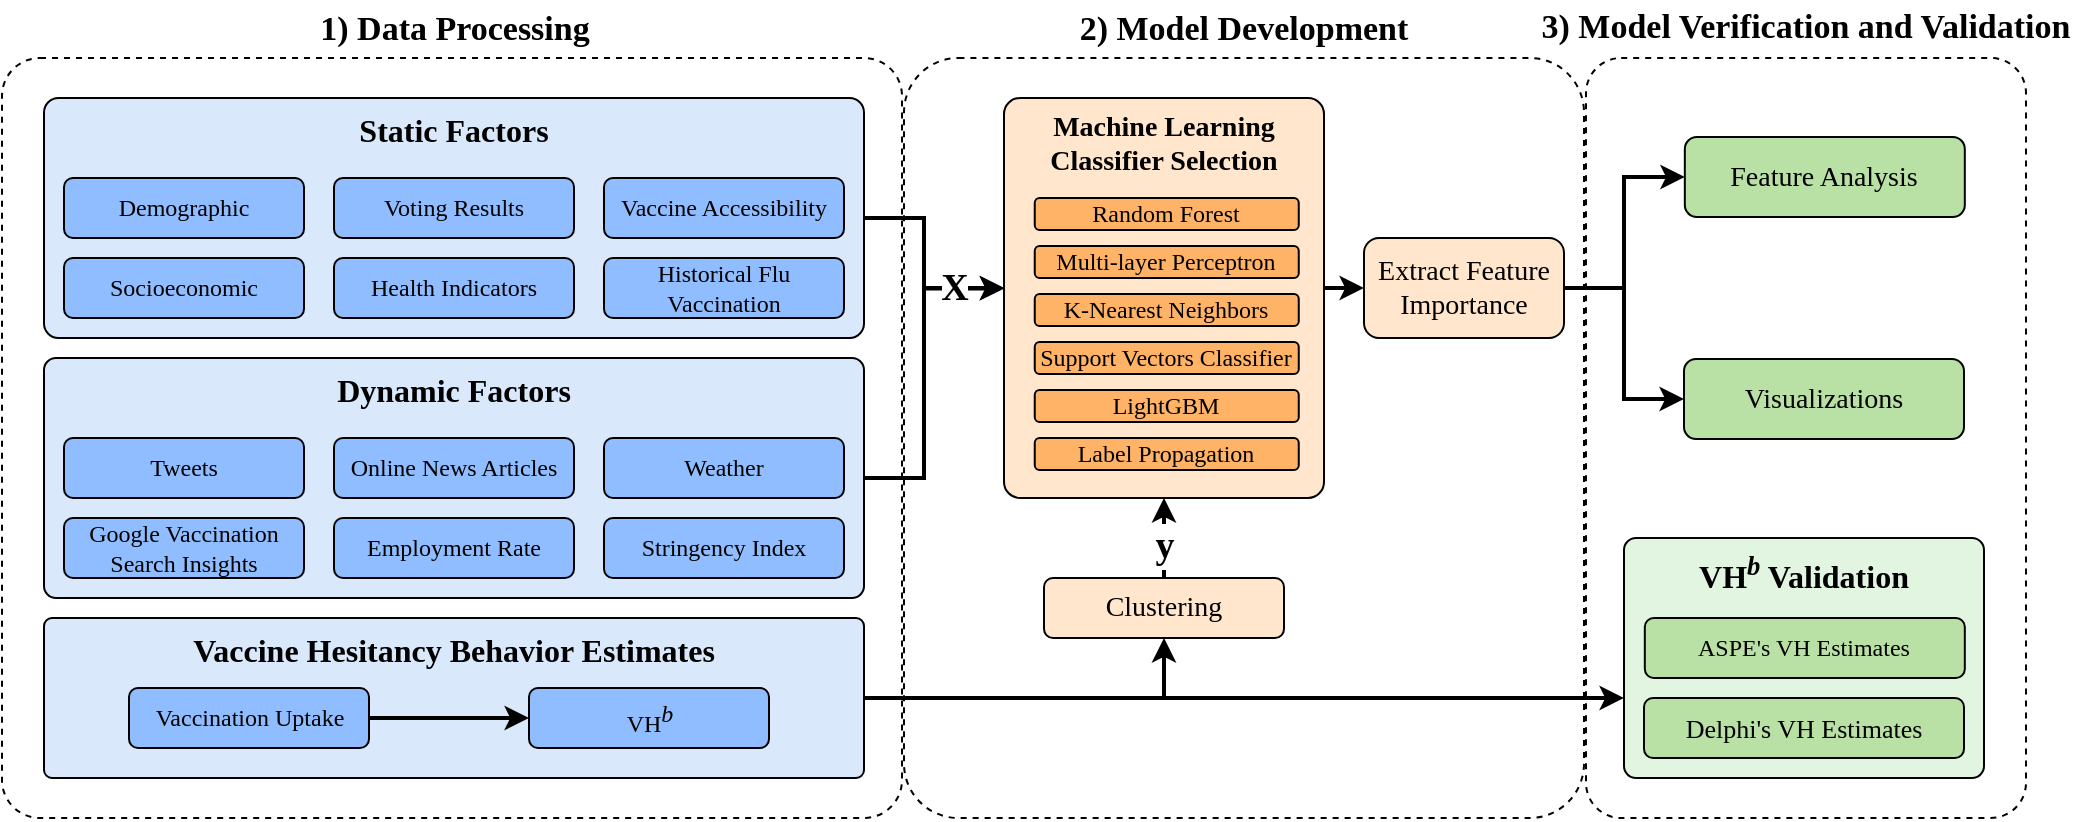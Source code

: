 <mxfile version="20.3.0" type="device"><diagram id="H7O5iNAoxBG7jHRKcD-D" name="Page-1"><mxGraphModel dx="-1202" dy="398" grid="1" gridSize="10" guides="1" tooltips="1" connect="1" arrows="1" fold="1" page="1" pageScale="1" pageWidth="850" pageHeight="1100" math="0" shadow="0"><root><mxCell id="0"/><mxCell id="1" parent="0"/><mxCell id="SxJTWS3MY4IRgiOsQ241-6" value="" style="rounded=1;whiteSpace=wrap;html=1;dashed=1;strokeWidth=1;arcSize=8;fontFamily=Times New Roman;fillColor=none;fontStyle=1" parent="1" vertex="1"><mxGeometry x="2440" y="380" width="340" height="380" as="geometry"/></mxCell><mxCell id="SxJTWS3MY4IRgiOsQ241-4" value="" style="rounded=1;whiteSpace=wrap;html=1;dashed=1;strokeWidth=1;arcSize=5;fontFamily=Times New Roman;labelBackgroundColor=none;fillColor=none;fontStyle=1" parent="1" vertex="1"><mxGeometry x="1989" y="380" width="450" height="380" as="geometry"/></mxCell><mxCell id="SxJTWS3MY4IRgiOsQ241-3" value="" style="rounded=1;whiteSpace=wrap;html=1;dashed=1;strokeWidth=1;arcSize=8;fontFamily=Times New Roman;fillColor=none;shadow=0;glass=0;sketch=0;" parent="1" vertex="1"><mxGeometry x="2781" y="380" width="220" height="380" as="geometry"/></mxCell><mxCell id="IOOkQCj5Oy8Hyc-UVhvU-11" style="edgeStyle=orthogonalEdgeStyle;rounded=0;orthogonalLoop=1;jettySize=auto;html=1;entryX=0;entryY=0.667;entryDx=0;entryDy=0;entryPerimeter=0;strokeWidth=2;fontFamily=Times New Roman;fontColor=default;" edge="1" parent="1" source="SxJTWS3MY4IRgiOsQ241-5" target="SxJTWS3MY4IRgiOsQ241-49"><mxGeometry relative="1" as="geometry"/></mxCell><mxCell id="IOOkQCj5Oy8Hyc-UVhvU-12" style="edgeStyle=orthogonalEdgeStyle;rounded=0;orthogonalLoop=1;jettySize=auto;html=1;exitX=1;exitY=0.5;exitDx=0;exitDy=0;entryX=0.5;entryY=1;entryDx=0;entryDy=0;strokeWidth=2;fontFamily=Times New Roman;fontColor=default;" edge="1" parent="1" source="SxJTWS3MY4IRgiOsQ241-5" target="SxJTWS3MY4IRgiOsQ241-45"><mxGeometry relative="1" as="geometry"/></mxCell><mxCell id="SxJTWS3MY4IRgiOsQ241-5" value="&lt;span style=&quot;font-size: 16px&quot;&gt;&lt;span&gt;Vaccine Hesitancy Behavior Estimates&lt;/span&gt;&lt;/span&gt;" style="rounded=1;whiteSpace=wrap;html=1;fontFamily=Times New Roman;verticalAlign=top;arcSize=5;fillColor=#dae8fc;strokeColor=#000000;fontStyle=1;shadow=0;" parent="1" vertex="1"><mxGeometry x="2010" y="660" width="410" height="80" as="geometry"/></mxCell><mxCell id="NqUTLbscnJ17xkL1cB08-13" style="edgeStyle=orthogonalEdgeStyle;rounded=0;orthogonalLoop=1;jettySize=auto;html=1;entryX=0;entryY=0.5;entryDx=0;entryDy=0;fontFamily=Times New Roman;fontSize=19;strokeWidth=2;fontStyle=1" parent="1" source="SxJTWS3MY4IRgiOsQ241-12" target="SxJTWS3MY4IRgiOsQ241-21" edge="1"><mxGeometry relative="1" as="geometry"/></mxCell><mxCell id="SxJTWS3MY4IRgiOsQ241-12" value="Vaccination Uptake" style="rounded=1;whiteSpace=wrap;html=1;fontFamily=Times New Roman;sketch=0;fillColor=#8FBDFF;fontStyle=0" parent="1" vertex="1"><mxGeometry x="2052.5" y="695" width="120" height="30" as="geometry"/></mxCell><mxCell id="SxJTWS3MY4IRgiOsQ241-21" value="&lt;span style=&quot;font-size: 12px;&quot;&gt;VH&lt;sup style=&quot;font-size: 12px;&quot;&gt;&lt;i style=&quot;font-size: 12px;&quot;&gt;b&lt;/i&gt;&lt;/sup&gt;&lt;/span&gt;" style="rounded=1;whiteSpace=wrap;html=1;fontFamily=Times New Roman;fontStyle=0;fontSize=12;fillColor=#8FBDFF;shadow=0;" parent="1" vertex="1"><mxGeometry x="2252.5" y="695" width="120" height="30" as="geometry"/></mxCell><mxCell id="NqUTLbscnJ17xkL1cB08-17" style="edgeStyle=orthogonalEdgeStyle;rounded=0;orthogonalLoop=1;jettySize=auto;html=1;entryX=0.001;entryY=0.476;entryDx=0;entryDy=0;fontFamily=Times New Roman;fontSize=19;strokeWidth=2;fontStyle=1;entryPerimeter=0;strokeColor=default;" parent="1" source="SxJTWS3MY4IRgiOsQ241-23" target="SxJTWS3MY4IRgiOsQ241-41" edge="1"><mxGeometry relative="1" as="geometry"><Array as="points"><mxPoint x="2450" y="460"/><mxPoint x="2450" y="495"/></Array></mxGeometry></mxCell><mxCell id="SxJTWS3MY4IRgiOsQ241-23" value="&lt;font style=&quot;font-size: 16px&quot;&gt;&lt;span&gt;Static Factors&lt;/span&gt;&lt;/font&gt;" style="rounded=1;whiteSpace=wrap;html=1;fontFamily=Times New Roman;verticalAlign=top;arcSize=6;fillColor=#dae8fc;strokeColor=#000000;fontStyle=1;shadow=0;" parent="1" vertex="1"><mxGeometry x="2010" y="400" width="410" height="120" as="geometry"/></mxCell><mxCell id="SxJTWS3MY4IRgiOsQ241-25" value="Demographic" style="rounded=1;whiteSpace=wrap;html=1;fontFamily=Times New Roman;sketch=0;fillColor=#8FBDFF;fontStyle=0" parent="1" vertex="1"><mxGeometry x="2020" y="440" width="120" height="30" as="geometry"/></mxCell><mxCell id="SxJTWS3MY4IRgiOsQ241-26" value="Voting Results" style="rounded=1;whiteSpace=wrap;html=1;fontFamily=Times New Roman;sketch=0;fillColor=#8FBDFF;fontStyle=0" parent="1" vertex="1"><mxGeometry x="2155" y="440" width="120" height="30" as="geometry"/></mxCell><mxCell id="SxJTWS3MY4IRgiOsQ241-27" value="Vaccine Accessibility" style="rounded=1;whiteSpace=wrap;html=1;fontFamily=Times New Roman;sketch=0;fillColor=#8FBDFF;fontStyle=0" parent="1" vertex="1"><mxGeometry x="2290" y="440" width="120" height="30" as="geometry"/></mxCell><mxCell id="SxJTWS3MY4IRgiOsQ241-28" value="Socioeconomic" style="rounded=1;whiteSpace=wrap;html=1;fontFamily=Times New Roman;sketch=0;fillColor=#8FBDFF;fontStyle=0" parent="1" vertex="1"><mxGeometry x="2020" y="480" width="120" height="30" as="geometry"/></mxCell><mxCell id="SxJTWS3MY4IRgiOsQ241-29" value="Health Indicators" style="rounded=1;whiteSpace=wrap;html=1;fontFamily=Times New Roman;sketch=0;fillColor=#8FBDFF;fontStyle=0" parent="1" vertex="1"><mxGeometry x="2155" y="480" width="120" height="30" as="geometry"/></mxCell><mxCell id="NqUTLbscnJ17xkL1cB08-16" style="edgeStyle=orthogonalEdgeStyle;rounded=0;orthogonalLoop=1;jettySize=auto;html=1;fontFamily=Times New Roman;fontSize=19;strokeWidth=2;fontStyle=1;entryX=0.001;entryY=0.475;entryDx=0;entryDy=0;entryPerimeter=0;" parent="1" source="SxJTWS3MY4IRgiOsQ241-31" target="SxJTWS3MY4IRgiOsQ241-41" edge="1"><mxGeometry relative="1" as="geometry"><Array as="points"><mxPoint x="2450" y="590"/><mxPoint x="2450" y="495"/></Array></mxGeometry></mxCell><mxCell id="NqUTLbscnJ17xkL1cB08-18" value="X" style="edgeLabel;html=1;align=center;verticalAlign=middle;resizable=0;points=[];fontSize=19;fontFamily=Times New Roman;fontStyle=1" parent="NqUTLbscnJ17xkL1cB08-16" vertex="1" connectable="0"><mxGeometry x="0.639" relative="1" as="geometry"><mxPoint x="4" as="offset"/></mxGeometry></mxCell><mxCell id="SxJTWS3MY4IRgiOsQ241-31" value="&lt;font style=&quot;font-size: 16px&quot;&gt;&lt;span&gt;Dynamic Factors&lt;/span&gt;&lt;/font&gt;" style="rounded=1;whiteSpace=wrap;html=1;fontFamily=Times New Roman;verticalAlign=top;arcSize=5;fillColor=#dae8fc;strokeColor=#000000;fontStyle=1;shadow=0;" parent="1" vertex="1"><mxGeometry x="2010" y="530" width="410" height="120" as="geometry"/></mxCell><mxCell id="SxJTWS3MY4IRgiOsQ241-32" value="Tweets" style="rounded=1;whiteSpace=wrap;html=1;fontFamily=Times New Roman;sketch=0;fillColor=#8FBDFF;fontStyle=0" parent="1" vertex="1"><mxGeometry x="2020" y="570" width="120" height="30" as="geometry"/></mxCell><mxCell id="SxJTWS3MY4IRgiOsQ241-33" value="Online News Articles" style="rounded=1;whiteSpace=wrap;html=1;fontFamily=Times New Roman;sketch=0;fillColor=#8FBDFF;fontStyle=0" parent="1" vertex="1"><mxGeometry x="2155" y="570" width="120" height="30" as="geometry"/></mxCell><mxCell id="SxJTWS3MY4IRgiOsQ241-34" value="Weather" style="rounded=1;whiteSpace=wrap;html=1;fontFamily=Times New Roman;sketch=0;fillColor=#8FBDFF;fontStyle=0" parent="1" vertex="1"><mxGeometry x="2290" y="570" width="120" height="30" as="geometry"/></mxCell><mxCell id="SxJTWS3MY4IRgiOsQ241-35" value="Stringency Index" style="rounded=1;whiteSpace=wrap;html=1;fontFamily=Times New Roman;sketch=0;fillColor=#8FBDFF;fontStyle=0" parent="1" vertex="1"><mxGeometry x="2290" y="610" width="120" height="30" as="geometry"/></mxCell><mxCell id="SxJTWS3MY4IRgiOsQ241-36" value="Google Vaccination Search Insights" style="rounded=1;whiteSpace=wrap;html=1;fontFamily=Times New Roman;sketch=0;fillColor=#8FBDFF;fontStyle=0" parent="1" vertex="1"><mxGeometry x="2020" y="610" width="120" height="30" as="geometry"/></mxCell><mxCell id="SxJTWS3MY4IRgiOsQ241-37" value="Employment Rate" style="rounded=1;whiteSpace=wrap;html=1;fontFamily=Times New Roman;sketch=0;fillColor=#8FBDFF;fontStyle=0" parent="1" vertex="1"><mxGeometry x="2155" y="610" width="120" height="30" as="geometry"/></mxCell><mxCell id="SxJTWS3MY4IRgiOsQ241-38" value="1) Data Processing" style="text;html=1;strokeColor=none;fillColor=none;align=center;verticalAlign=middle;whiteSpace=wrap;rounded=0;dashed=1;fontSize=17;fontStyle=1;rotation=0;fontFamily=Times New Roman;" parent="1" vertex="1"><mxGeometry x="2127.5" y="353.75" width="175" height="25" as="geometry"/></mxCell><mxCell id="IOOkQCj5Oy8Hyc-UVhvU-10" style="edgeStyle=orthogonalEdgeStyle;rounded=0;orthogonalLoop=1;jettySize=auto;html=1;exitX=1.001;exitY=0.475;exitDx=0;exitDy=0;entryX=0;entryY=0.5;entryDx=0;entryDy=0;fontFamily=Times New Roman;fontColor=default;strokeWidth=2;exitPerimeter=0;" edge="1" parent="1" source="SxJTWS3MY4IRgiOsQ241-41" target="SxJTWS3MY4IRgiOsQ241-43"><mxGeometry relative="1" as="geometry"><Array as="points"/></mxGeometry></mxCell><mxCell id="SxJTWS3MY4IRgiOsQ241-41" value="&lt;span&gt;&lt;b&gt;Machine Learning&lt;br&gt;Classifier Selection&lt;/b&gt;&lt;br&gt;&lt;/span&gt;" style="rounded=1;whiteSpace=wrap;html=1;fontFamily=Times New Roman;fontStyle=0;fillColor=#ffe6cc;strokeColor=#000000;fontSize=14;shadow=0;verticalAlign=top;arcSize=5;" parent="1" vertex="1"><mxGeometry x="2490" y="400" width="160" height="200" as="geometry"/></mxCell><mxCell id="NqUTLbscnJ17xkL1cB08-27" style="edgeStyle=orthogonalEdgeStyle;rounded=0;orthogonalLoop=1;jettySize=auto;html=1;entryX=0;entryY=0.5;entryDx=0;entryDy=0;fontFamily=Times New Roman;fontSize=19;strokeWidth=2;" parent="1" source="SxJTWS3MY4IRgiOsQ241-43" target="SxJTWS3MY4IRgiOsQ241-53" edge="1"><mxGeometry relative="1" as="geometry"><Array as="points"><mxPoint x="2800" y="495"/><mxPoint x="2800" y="550"/></Array></mxGeometry></mxCell><mxCell id="NqUTLbscnJ17xkL1cB08-28" style="edgeStyle=orthogonalEdgeStyle;rounded=0;orthogonalLoop=1;jettySize=auto;html=1;entryX=0;entryY=0.5;entryDx=0;entryDy=0;fontFamily=Times New Roman;fontSize=19;strokeWidth=2;" parent="1" source="SxJTWS3MY4IRgiOsQ241-43" target="SxJTWS3MY4IRgiOsQ241-48" edge="1"><mxGeometry relative="1" as="geometry"><Array as="points"><mxPoint x="2800" y="495"/><mxPoint x="2800" y="440"/></Array></mxGeometry></mxCell><mxCell id="SxJTWS3MY4IRgiOsQ241-43" value="Extract Feature Importance" style="whiteSpace=wrap;html=1;fillColor=#ffe6cc;strokeColor=#000000;rounded=1;fontStyle=0;fontFamily=Times New Roman;fontSize=14;shadow=0;" parent="1" vertex="1"><mxGeometry x="2670" y="470" width="100" height="50" as="geometry"/></mxCell><mxCell id="NqUTLbscnJ17xkL1cB08-15" value="" style="edgeStyle=orthogonalEdgeStyle;rounded=0;orthogonalLoop=1;jettySize=auto;html=1;fontFamily=Times New Roman;fontSize=19;strokeWidth=2;fontStyle=1" parent="1" source="SxJTWS3MY4IRgiOsQ241-45" target="SxJTWS3MY4IRgiOsQ241-41" edge="1"><mxGeometry relative="1" as="geometry"/></mxCell><mxCell id="NqUTLbscnJ17xkL1cB08-19" value="y" style="edgeLabel;html=1;align=center;verticalAlign=middle;resizable=0;points=[];fontSize=19;fontFamily=Times New Roman;fontStyle=1;labelBackgroundColor=default;fontColor=default;" parent="NqUTLbscnJ17xkL1cB08-15" vertex="1" connectable="0"><mxGeometry relative="1" as="geometry"><mxPoint y="4" as="offset"/></mxGeometry></mxCell><mxCell id="SxJTWS3MY4IRgiOsQ241-45" value="Clustering" style="rounded=1;whiteSpace=wrap;html=1;fontFamily=Times New Roman;fontStyle=0;fillColor=#ffe6cc;strokeColor=#000000;fontSize=14;shadow=0;" parent="1" vertex="1"><mxGeometry x="2510" y="640" width="120" height="30" as="geometry"/></mxCell><mxCell id="SxJTWS3MY4IRgiOsQ241-46" value="2) Model Development" style="text;html=1;strokeColor=none;fillColor=none;align=center;verticalAlign=middle;whiteSpace=wrap;rounded=0;dashed=1;fontSize=17;fontStyle=1;rotation=0;fontFamily=Times New Roman;" parent="1" vertex="1"><mxGeometry x="2460" y="353.75" width="300" height="25" as="geometry"/></mxCell><mxCell id="SxJTWS3MY4IRgiOsQ241-47" value="3) Model Verification and Validation" style="text;html=1;strokeColor=none;fillColor=none;align=center;verticalAlign=middle;whiteSpace=wrap;rounded=0;dashed=1;fontSize=17;fontStyle=1;rotation=0;fontFamily=Times New Roman;" parent="1" vertex="1"><mxGeometry x="2752.25" y="351.25" width="277.5" height="27.5" as="geometry"/></mxCell><mxCell id="SxJTWS3MY4IRgiOsQ241-48" value="Feature Analysis" style="rounded=1;whiteSpace=wrap;html=1;fontFamily=Times New Roman;fontStyle=0;fillColor=#B9E0A5;fontSize=14;shadow=0;" parent="1" vertex="1"><mxGeometry x="2830.41" y="419.5" width="140" height="40" as="geometry"/></mxCell><mxCell id="SxJTWS3MY4IRgiOsQ241-49" value="&lt;span style=&quot;font-size: 16px&quot;&gt;&lt;span&gt;VH&lt;sup&gt;&lt;i&gt;b&lt;/i&gt;&lt;/sup&gt; Validation&lt;/span&gt;&lt;/span&gt;" style="rounded=1;whiteSpace=wrap;html=1;fontFamily=Times New Roman;verticalAlign=top;arcSize=5;fillColor=#E1F5E0;strokeColor=#000000;fontStyle=1;shadow=0;" parent="1" vertex="1"><mxGeometry x="2800" y="620" width="180" height="120" as="geometry"/></mxCell><mxCell id="SxJTWS3MY4IRgiOsQ241-50" value="ASPE's VH Estimates" style="rounded=1;whiteSpace=wrap;html=1;fontFamily=Times New Roman;fontStyle=0;fillColor=#B9E0A5;" parent="1" vertex="1"><mxGeometry x="2810.41" y="660" width="160" height="30" as="geometry"/></mxCell><mxCell id="SxJTWS3MY4IRgiOsQ241-51" value="Delphi's VH Estimates" style="rounded=1;whiteSpace=wrap;html=1;fontFamily=Times New Roman;fontStyle=0;fillColor=#B9E0A5;fontSize=13;" parent="1" vertex="1"><mxGeometry x="2810" y="700" width="160" height="30" as="geometry"/></mxCell><mxCell id="SxJTWS3MY4IRgiOsQ241-53" value="Visualizations" style="rounded=1;whiteSpace=wrap;html=1;fontFamily=Times New Roman;fontStyle=0;fillColor=#B9E0A5;fontSize=14;shadow=0;" parent="1" vertex="1"><mxGeometry x="2830" y="530.5" width="140" height="40" as="geometry"/></mxCell><mxCell id="n7eeUpQkPiGaaTbAK7jO-1" value="Historical Flu Vaccination" style="rounded=1;whiteSpace=wrap;html=1;fontFamily=Times New Roman;sketch=0;fillColor=#8FBDFF;fontStyle=0" parent="1" vertex="1"><mxGeometry x="2290" y="480" width="120" height="30" as="geometry"/></mxCell><mxCell id="IOOkQCj5Oy8Hyc-UVhvU-1" value="Random Forest" style="rounded=1;whiteSpace=wrap;html=1;fontFamily=Times New Roman;fillColor=#FFB366;strokeColor=#000000;" vertex="1" parent="1"><mxGeometry x="2505.38" y="450" width="132" height="16" as="geometry"/></mxCell><mxCell id="IOOkQCj5Oy8Hyc-UVhvU-2" value="Multi-layer Perceptron" style="rounded=1;whiteSpace=wrap;html=1;fontFamily=Times New Roman;fillColor=#FFB366;strokeColor=#000000;" vertex="1" parent="1"><mxGeometry x="2505.38" y="474" width="132" height="16" as="geometry"/></mxCell><mxCell id="IOOkQCj5Oy8Hyc-UVhvU-3" value="K-Nearest Neighbors" style="rounded=1;whiteSpace=wrap;html=1;fontFamily=Times New Roman;fillColor=#FFB366;strokeColor=#000000;" vertex="1" parent="1"><mxGeometry x="2505.38" y="498" width="132" height="16" as="geometry"/></mxCell><mxCell id="IOOkQCj5Oy8Hyc-UVhvU-4" value="Support Vectors Classifier" style="rounded=1;whiteSpace=wrap;html=1;fontFamily=Times New Roman;fillColor=#FFB366;strokeColor=#000000;" vertex="1" parent="1"><mxGeometry x="2505.38" y="522" width="132" height="16" as="geometry"/></mxCell><mxCell id="IOOkQCj5Oy8Hyc-UVhvU-5" value="Label Propagation" style="rounded=1;whiteSpace=wrap;html=1;fontFamily=Times New Roman;fillColor=#FFB366;strokeColor=#000000;" vertex="1" parent="1"><mxGeometry x="2505.38" y="570" width="132" height="16" as="geometry"/></mxCell><mxCell id="IOOkQCj5Oy8Hyc-UVhvU-6" value="LightGBM" style="rounded=1;whiteSpace=wrap;html=1;fontFamily=Times New Roman;fillColor=#FFB366;strokeColor=#000000;" vertex="1" parent="1"><mxGeometry x="2505.38" y="546" width="132" height="16" as="geometry"/></mxCell></root></mxGraphModel></diagram></mxfile>